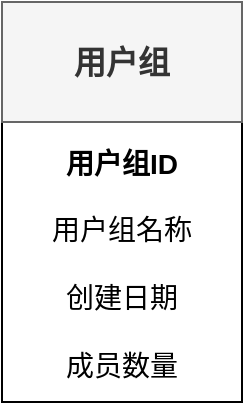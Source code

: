 <mxfile version="25.0.3">
  <diagram name="第 1 页" id="ak9aQZLdSJptckOVodBl">
    <mxGraphModel dx="343" dy="575" grid="1" gridSize="10" guides="1" tooltips="1" connect="1" arrows="1" fold="1" page="1" pageScale="1" pageWidth="827" pageHeight="1169" math="0" shadow="0">
      <root>
        <mxCell id="0" />
        <mxCell id="1" parent="0" />
        <mxCell id="UyE47hLyWFTNqxpEzImP-1" value="用户组ID&lt;div&gt;&lt;br&gt;&lt;div&gt;&lt;div&gt;&lt;span style=&quot;font-weight: 400;&quot;&gt;用户组名称&lt;/span&gt;&lt;/div&gt;&lt;div&gt;&lt;span style=&quot;font-weight: normal;&quot;&gt;&lt;br&gt;&lt;/span&gt;&lt;/div&gt;&lt;div&gt;&lt;span style=&quot;font-weight: 400;&quot;&gt;创建日期&lt;/span&gt;&lt;/div&gt;&lt;div&gt;&lt;span style=&quot;font-weight: normal;&quot;&gt;&lt;br&gt;&lt;/span&gt;&lt;/div&gt;&lt;div&gt;&lt;span style=&quot;font-weight: 400;&quot;&gt;成员数量&lt;/span&gt;&lt;/div&gt;&lt;/div&gt;&lt;/div&gt;" style="rounded=0;whiteSpace=wrap;html=1;align=center;fontSize=14;fontStyle=1;spacing=2;spacingTop=1;spacingBottom=0;" vertex="1" parent="1">
          <mxGeometry x="70" y="320" width="120" height="140" as="geometry" />
        </mxCell>
        <mxCell id="UyE47hLyWFTNqxpEzImP-2" value="用户组" style="rounded=0;whiteSpace=wrap;html=1;fontSize=16;fillColor=#f5f5f5;fontColor=#333333;strokeColor=#666666;fontStyle=1" vertex="1" parent="1">
          <mxGeometry x="70" y="260" width="120" height="60" as="geometry" />
        </mxCell>
      </root>
    </mxGraphModel>
  </diagram>
</mxfile>
